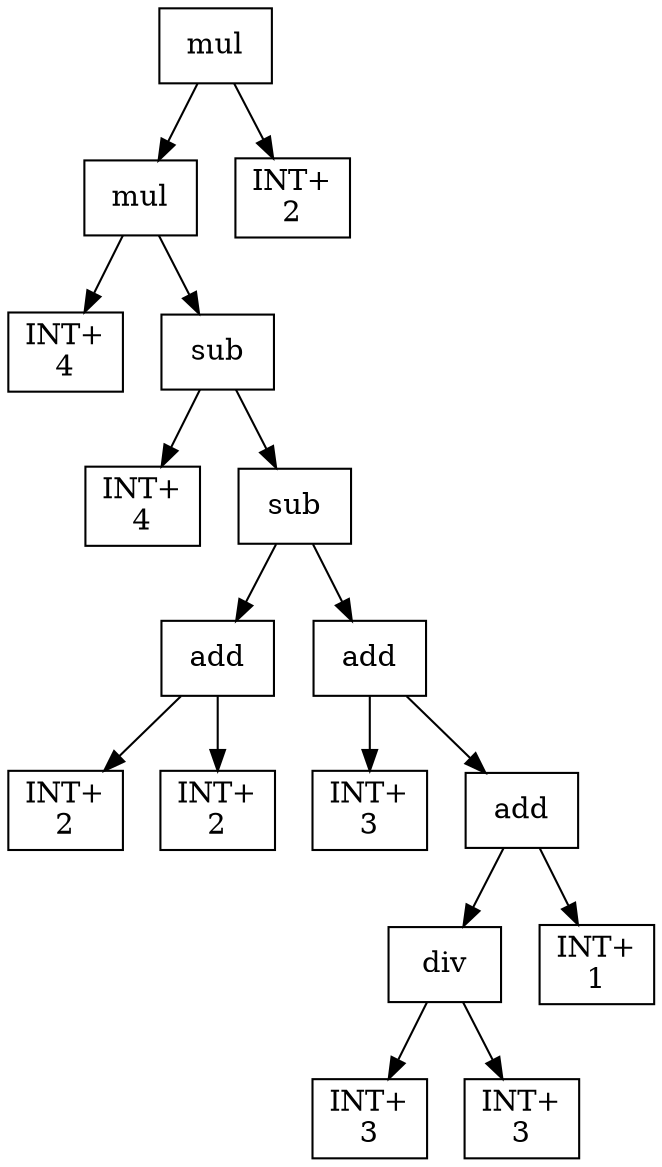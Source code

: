 digraph expr {
  node [shape=box];
  n1 [label="mul"];
  n2 [label="mul"];
  n3 [label="INT+\n4"];
  n4 [label="sub"];
  n5 [label="INT+\n4"];
  n6 [label="sub"];
  n7 [label="add"];
  n8 [label="INT+\n2"];
  n9 [label="INT+\n2"];
  n7 -> n8;
  n7 -> n9;
  n10 [label="add"];
  n11 [label="INT+\n3"];
  n12 [label="add"];
  n13 [label="div"];
  n14 [label="INT+\n3"];
  n15 [label="INT+\n3"];
  n13 -> n14;
  n13 -> n15;
  n16 [label="INT+\n1"];
  n12 -> n13;
  n12 -> n16;
  n10 -> n11;
  n10 -> n12;
  n6 -> n7;
  n6 -> n10;
  n4 -> n5;
  n4 -> n6;
  n2 -> n3;
  n2 -> n4;
  n17 [label="INT+\n2"];
  n1 -> n2;
  n1 -> n17;
}